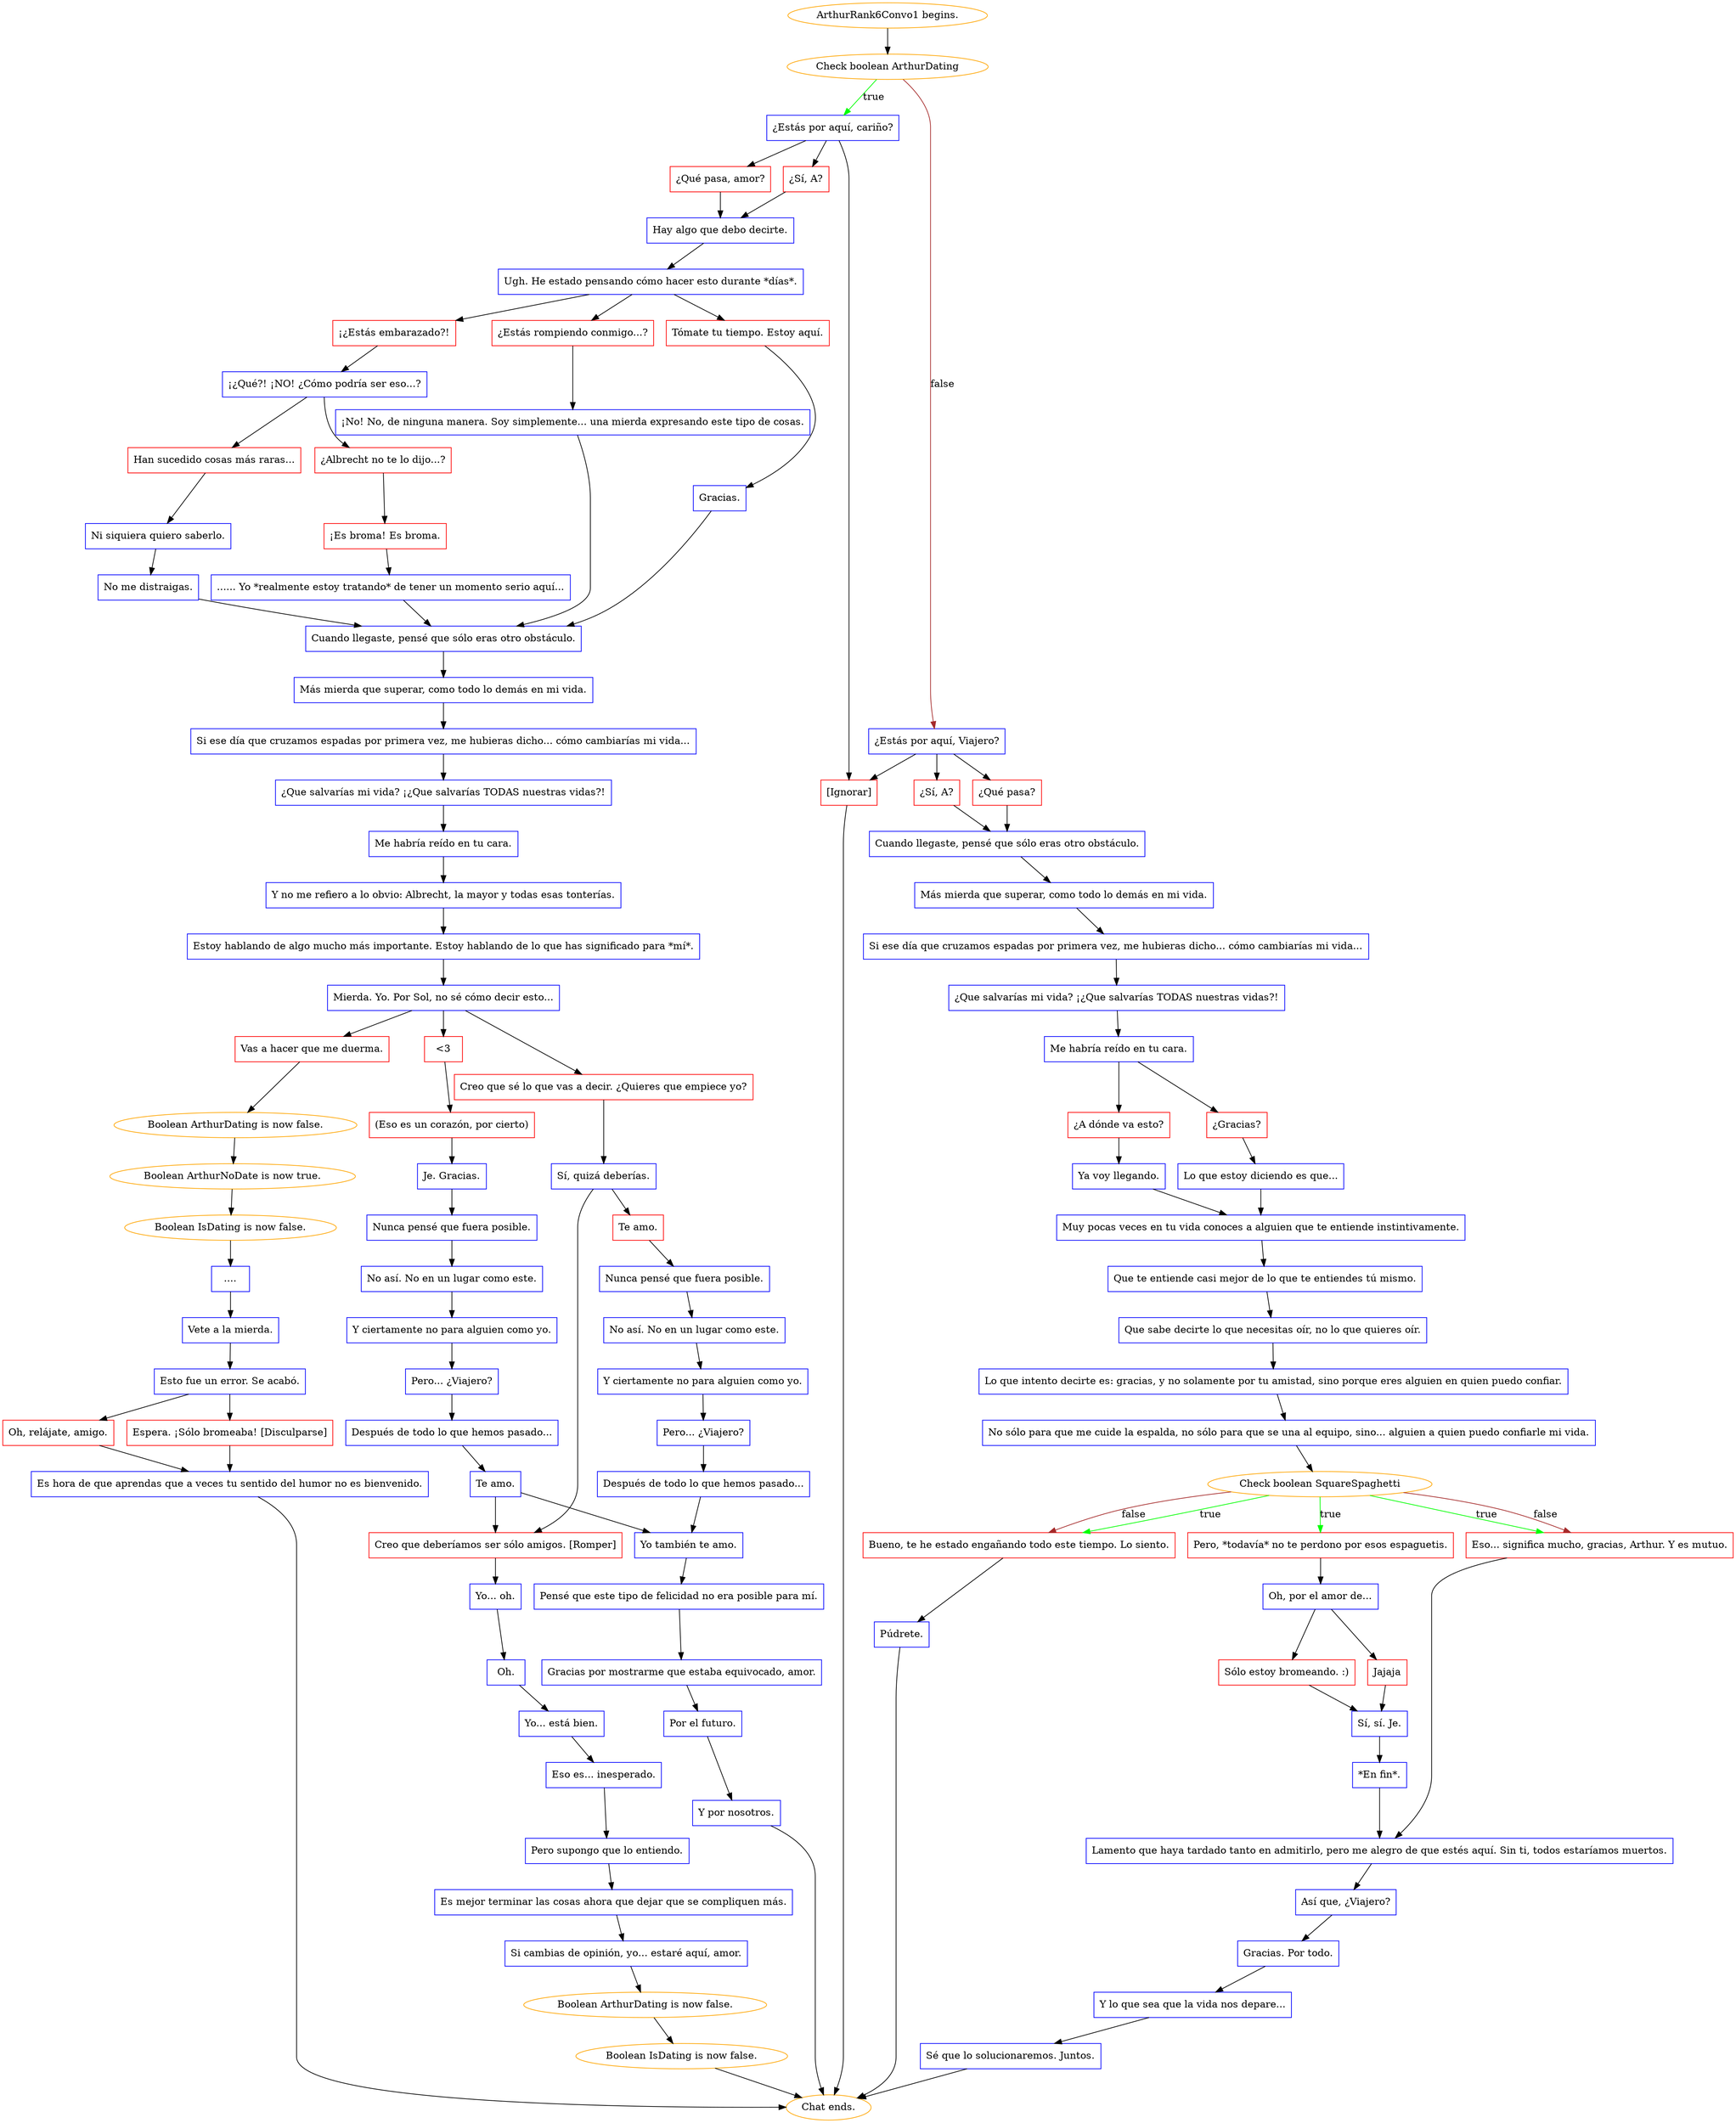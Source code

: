 digraph {
	"ArthurRank6Convo1 begins." [color=orange];
		"ArthurRank6Convo1 begins." -> j2890798283;
	j2890798283 [label="Check boolean ArthurDating",color=orange];
		j2890798283 -> j16558389 [label=true,color=green];
		j2890798283 -> j1193894830 [label=false,color=brown];
	j16558389 [label="¿Estás por aquí, cariño?",shape=box,color=blue];
		j16558389 -> j2988708450;
		j16558389 -> j2571138687;
		j16558389 -> j984287941;
	j1193894830 [label="¿Estás por aquí, Viajero?",shape=box,color=blue];
		j1193894830 -> j4095420143;
		j1193894830 -> j3948795592;
		j1193894830 -> j984287941;
	j2988708450 [label="¿Sí, A?",shape=box,color=red];
		j2988708450 -> j3899704516;
	j2571138687 [label="¿Qué pasa, amor?",shape=box,color=red];
		j2571138687 -> j3899704516;
	j984287941 [label="[Ignorar]",shape=box,color=red];
		j984287941 -> "Chat ends.";
	j4095420143 [label="¿Qué pasa?",shape=box,color=red];
		j4095420143 -> j1232800925;
	j3948795592 [label="¿Sí, A?",shape=box,color=red];
		j3948795592 -> j1232800925;
	j3899704516 [label="Hay algo que debo decirte.",shape=box,color=blue];
		j3899704516 -> j1869113050;
	"Chat ends." [color=orange];
	j1232800925 [label="Cuando llegaste, pensé que sólo eras otro obstáculo.",shape=box,color=blue];
		j1232800925 -> j3298664732;
	j1869113050 [label="Ugh. He estado pensando cómo hacer esto durante *días*.",shape=box,color=blue];
		j1869113050 -> j3463901141;
		j1869113050 -> j2279190138;
		j1869113050 -> j1551012770;
	j3298664732 [label="Más mierda que superar, como todo lo demás en mi vida.",shape=box,color=blue];
		j3298664732 -> j1543216546;
	j3463901141 [label="¡¿Estás embarazado?!",shape=box,color=red];
		j3463901141 -> j171869917;
	j2279190138 [label="¿Estás rompiendo conmigo...?",shape=box,color=red];
		j2279190138 -> j2193166479;
	j1551012770 [label="Tómate tu tiempo. Estoy aquí.",shape=box,color=red];
		j1551012770 -> j3627850440;
	j1543216546 [label="Si ese día que cruzamos espadas por primera vez, me hubieras dicho... cómo cambiarías mi vida...",shape=box,color=blue];
		j1543216546 -> j951457603;
	j171869917 [label="¡¿Qué?! ¡NO! ¿Cómo podría ser eso...?",shape=box,color=blue];
		j171869917 -> j3283736160;
		j171869917 -> j2448733313;
	j2193166479 [label="¡No! No, de ninguna manera. Soy simplemente... una mierda expresando este tipo de cosas.",shape=box,color=blue];
		j2193166479 -> j1931591751;
	j3627850440 [label="Gracias.",shape=box,color=blue];
		j3627850440 -> j1931591751;
	j951457603 [label="¿Que salvarías mi vida? ¡¿Que salvarías TODAS nuestras vidas?!",shape=box,color=blue];
		j951457603 -> j3930057173;
	j3283736160 [label="Han sucedido cosas más raras...",shape=box,color=red];
		j3283736160 -> j2323112832;
	j2448733313 [label="¿Albrecht no te lo dijo...?",shape=box,color=red];
		j2448733313 -> j342480077;
	j1931591751 [label="Cuando llegaste, pensé que sólo eras otro obstáculo.",shape=box,color=blue];
		j1931591751 -> j541521414;
	j3930057173 [label="Me habría reído en tu cara.",shape=box,color=blue];
		j3930057173 -> j1858196362;
		j3930057173 -> j3527182637;
	j2323112832 [label="Ni siquiera quiero saberlo.",shape=box,color=blue];
		j2323112832 -> j1288821626;
	j342480077 [label="¡Es broma! Es broma.",shape=box,color=red];
		j342480077 -> j4189887888;
	j541521414 [label="Más mierda que superar, como todo lo demás en mi vida.",shape=box,color=blue];
		j541521414 -> j1488554926;
	j1858196362 [label="¿Gracias?",shape=box,color=red];
		j1858196362 -> j2680504220;
	j3527182637 [label="¿A dónde va esto?",shape=box,color=red];
		j3527182637 -> j3714681264;
	j1288821626 [label="No me distraigas.",shape=box,color=blue];
		j1288821626 -> j1931591751;
	j4189887888 [label="...... Yo *realmente estoy tratando* de tener un momento serio aquí...",shape=box,color=blue];
		j4189887888 -> j1931591751;
	j1488554926 [label="Si ese día que cruzamos espadas por primera vez, me hubieras dicho... cómo cambiarías mi vida...",shape=box,color=blue];
		j1488554926 -> j2536144893;
	j2680504220 [label="Lo que estoy diciendo es que...",shape=box,color=blue];
		j2680504220 -> j3988081035;
	j3714681264 [label="Ya voy llegando.",shape=box,color=blue];
		j3714681264 -> j3988081035;
	j2536144893 [label="¿Que salvarías mi vida? ¡¿Que salvarías TODAS nuestras vidas?!",shape=box,color=blue];
		j2536144893 -> j35088162;
	j3988081035 [label="Muy pocas veces en tu vida conoces a alguien que te entiende instintivamente.",shape=box,color=blue];
		j3988081035 -> j48956104;
	j35088162 [label="Me habría reído en tu cara.",shape=box,color=blue];
		j35088162 -> j3638422106;
	j48956104 [label="Que te entiende casi mejor de lo que te entiendes tú mismo.",shape=box,color=blue];
		j48956104 -> j1514304235;
	j3638422106 [label="Y no me refiero a lo obvio: Albrecht, la mayor y todas esas tonterías.",shape=box,color=blue];
		j3638422106 -> j1380970196;
	j1514304235 [label="Que sabe decirte lo que necesitas oír, no lo que quieres oír.",shape=box,color=blue];
		j1514304235 -> j3937400028;
	j1380970196 [label="Estoy hablando de algo mucho más importante. Estoy hablando de lo que has significado para *mí*.",shape=box,color=blue];
		j1380970196 -> j2531091406;
	j3937400028 [label="Lo que intento decirte es: gracias, y no solamente por tu amistad, sino porque eres alguien en quien puedo confiar.",shape=box,color=blue];
		j3937400028 -> j4111269565;
	j2531091406 [label="Mierda. Yo. Por Sol, no sé cómo decir esto...",shape=box,color=blue];
		j2531091406 -> j1347567756;
		j2531091406 -> j1111633317;
		j2531091406 -> j1887719252;
	j4111269565 [label="No sólo para que me cuide la espalda, no sólo para que se una al equipo, sino... alguien a quien puedo confiarle mi vida.",shape=box,color=blue];
		j4111269565 -> j1734946897;
	j1347567756 [label="Creo que sé lo que vas a decir. ¿Quieres que empiece yo?",shape=box,color=red];
		j1347567756 -> j2534817051;
	j1111633317 [label="<3",shape=box,color=red];
		j1111633317 -> j3072545794;
	j1887719252 [label="Vas a hacer que me duerma.",shape=box,color=red];
		j1887719252 -> j1088091155;
	j1734946897 [label="Check boolean SquareSpaghetti",color=orange];
		j1734946897 -> j1051874277 [label=true,color=green];
		j1734946897 -> j2701932179 [label=true,color=green];
		j1734946897 -> j2921244221 [label=true,color=green];
		j1734946897 -> j2701932179 [label=false,color=brown];
		j1734946897 -> j2921244221 [label=false,color=brown];
	j2534817051 [label="Sí, quizá deberías.",shape=box,color=blue];
		j2534817051 -> j1223543696;
		j2534817051 -> j2258059574;
	j3072545794 [label="(Eso es un corazón, por cierto)",shape=box,color=red];
		j3072545794 -> j3772211441;
	j1088091155 [label="Boolean ArthurDating is now false.",color=orange];
		j1088091155 -> j1652575546;
	j1051874277 [label="Pero, *todavía* no te perdono por esos espaguetis.",shape=box,color=red];
		j1051874277 -> j1682142363;
	j2701932179 [label="Eso... significa mucho, gracias, Arthur. Y es mutuo.",shape=box,color=red];
		j2701932179 -> j379063167;
	j2921244221 [label="Bueno, te he estado engañando todo este tiempo. Lo siento.",shape=box,color=red];
		j2921244221 -> j729949516;
	j1223543696 [label="Te amo.",shape=box,color=red];
		j1223543696 -> j930155364;
	j2258059574 [label="Creo que deberíamos ser sólo amigos. [Romper]",shape=box,color=red];
		j2258059574 -> j714796739;
	j3772211441 [label="Je. Gracias.",shape=box,color=blue];
		j3772211441 -> j3281046517;
	j1652575546 [label="Boolean ArthurNoDate is now true.",color=orange];
		j1652575546 -> j1706342564;
	j1682142363 [label="Oh, por el amor de...",shape=box,color=blue];
		j1682142363 -> j3373899725;
		j1682142363 -> j4270927847;
	j379063167 [label="Lamento que haya tardado tanto en admitirlo, pero me alegro de que estés aquí. Sin ti, todos estaríamos muertos.",shape=box,color=blue];
		j379063167 -> j2023687520;
	j729949516 [label="Púdrete.",shape=box,color=blue];
		j729949516 -> "Chat ends.";
	j930155364 [label="Nunca pensé que fuera posible.",shape=box,color=blue];
		j930155364 -> j2720359215;
	j714796739 [label="Yo... oh.",shape=box,color=blue];
		j714796739 -> j2399809603;
	j3281046517 [label="Nunca pensé que fuera posible.",shape=box,color=blue];
		j3281046517 -> j27271907;
	j1706342564 [label="Boolean IsDating is now false.",color=orange];
		j1706342564 -> j463156191;
	j3373899725 [label="Jajaja",shape=box,color=red];
		j3373899725 -> j1985405368;
	j4270927847 [label="Sólo estoy bromeando. :)",shape=box,color=red];
		j4270927847 -> j1985405368;
	j2023687520 [label="Así que, ¿Viajero?",shape=box,color=blue];
		j2023687520 -> j2374124447;
	j2720359215 [label="No así. No en un lugar como este.",shape=box,color=blue];
		j2720359215 -> j4059906776;
	j2399809603 [label="Oh.",shape=box,color=blue];
		j2399809603 -> j2713776762;
	j27271907 [label="No así. No en un lugar como este.",shape=box,color=blue];
		j27271907 -> j4092188877;
	j463156191 [label="....",shape=box,color=blue];
		j463156191 -> j520210311;
	j1985405368 [label="Sí, sí. Je.",shape=box,color=blue];
		j1985405368 -> j1008554555;
	j2374124447 [label="Gracias. Por todo.",shape=box,color=blue];
		j2374124447 -> j1545827167;
	j4059906776 [label="Y ciertamente no para alguien como yo.",shape=box,color=blue];
		j4059906776 -> j3053325962;
	j2713776762 [label="Yo... está bien.",shape=box,color=blue];
		j2713776762 -> j1213234202;
	j4092188877 [label="Y ciertamente no para alguien como yo.",shape=box,color=blue];
		j4092188877 -> j3438301172;
	j520210311 [label="Vete a la mierda.",shape=box,color=blue];
		j520210311 -> j2513576455;
	j1008554555 [label="*En fin*.",shape=box,color=blue];
		j1008554555 -> j379063167;
	j1545827167 [label="Y lo que sea que la vida nos depare...",shape=box,color=blue];
		j1545827167 -> j2675669459;
	j3053325962 [label="Pero... ¿Viajero?",shape=box,color=blue];
		j3053325962 -> j3774960955;
	j1213234202 [label="Eso es... inesperado.",shape=box,color=blue];
		j1213234202 -> j2372592574;
	j3438301172 [label="Pero... ¿Viajero?",shape=box,color=blue];
		j3438301172 -> j980544766;
	j2513576455 [label="Esto fue un error. Se acabó.",shape=box,color=blue];
		j2513576455 -> j762258513;
		j2513576455 -> j3094377303;
	j2675669459 [label="Sé que lo solucionaremos. Juntos.",shape=box,color=blue];
		j2675669459 -> "Chat ends.";
	j3774960955 [label="Después de todo lo que hemos pasado...",shape=box,color=blue];
		j3774960955 -> j2853512154;
	j2372592574 [label="Pero supongo que lo entiendo.",shape=box,color=blue];
		j2372592574 -> j4134815363;
	j980544766 [label="Después de todo lo que hemos pasado...",shape=box,color=blue];
		j980544766 -> j1748187419;
	j762258513 [label="Espera. ¡Sólo bromeaba! [Disculparse]",shape=box,color=red];
		j762258513 -> j1005530896;
	j3094377303 [label="Oh, relájate, amigo.",shape=box,color=red];
		j3094377303 -> j1005530896;
	j2853512154 [label="Yo también te amo.",shape=box,color=blue];
		j2853512154 -> j437520008;
	j4134815363 [label="Es mejor terminar las cosas ahora que dejar que se compliquen más.",shape=box,color=blue];
		j4134815363 -> j736453655;
	j1748187419 [label="Te amo.",shape=box,color=blue];
		j1748187419 -> j2853512154;
		j1748187419 -> j2258059574;
	j1005530896 [label="Es hora de que aprendas que a veces tu sentido del humor no es bienvenido.",shape=box,color=blue];
		j1005530896 -> "Chat ends.";
	j437520008 [label="Pensé que este tipo de felicidad no era posible para mí.",shape=box,color=blue];
		j437520008 -> j1030240214;
	j736453655 [label="Si cambias de opinión, yo... estaré aquí, amor.",shape=box,color=blue];
		j736453655 -> j3905091669;
	j1030240214 [label="Gracias por mostrarme que estaba equivocado, amor.",shape=box,color=blue];
		j1030240214 -> j327958721;
	j3905091669 [label="Boolean ArthurDating is now false.",color=orange];
		j3905091669 -> j1242024027;
	j327958721 [label="Por el futuro.",shape=box,color=blue];
		j327958721 -> j2342394857;
	j1242024027 [label="Boolean IsDating is now false.",color=orange];
		j1242024027 -> "Chat ends.";
	j2342394857 [label="Y por nosotros.",shape=box,color=blue];
		j2342394857 -> "Chat ends.";
}